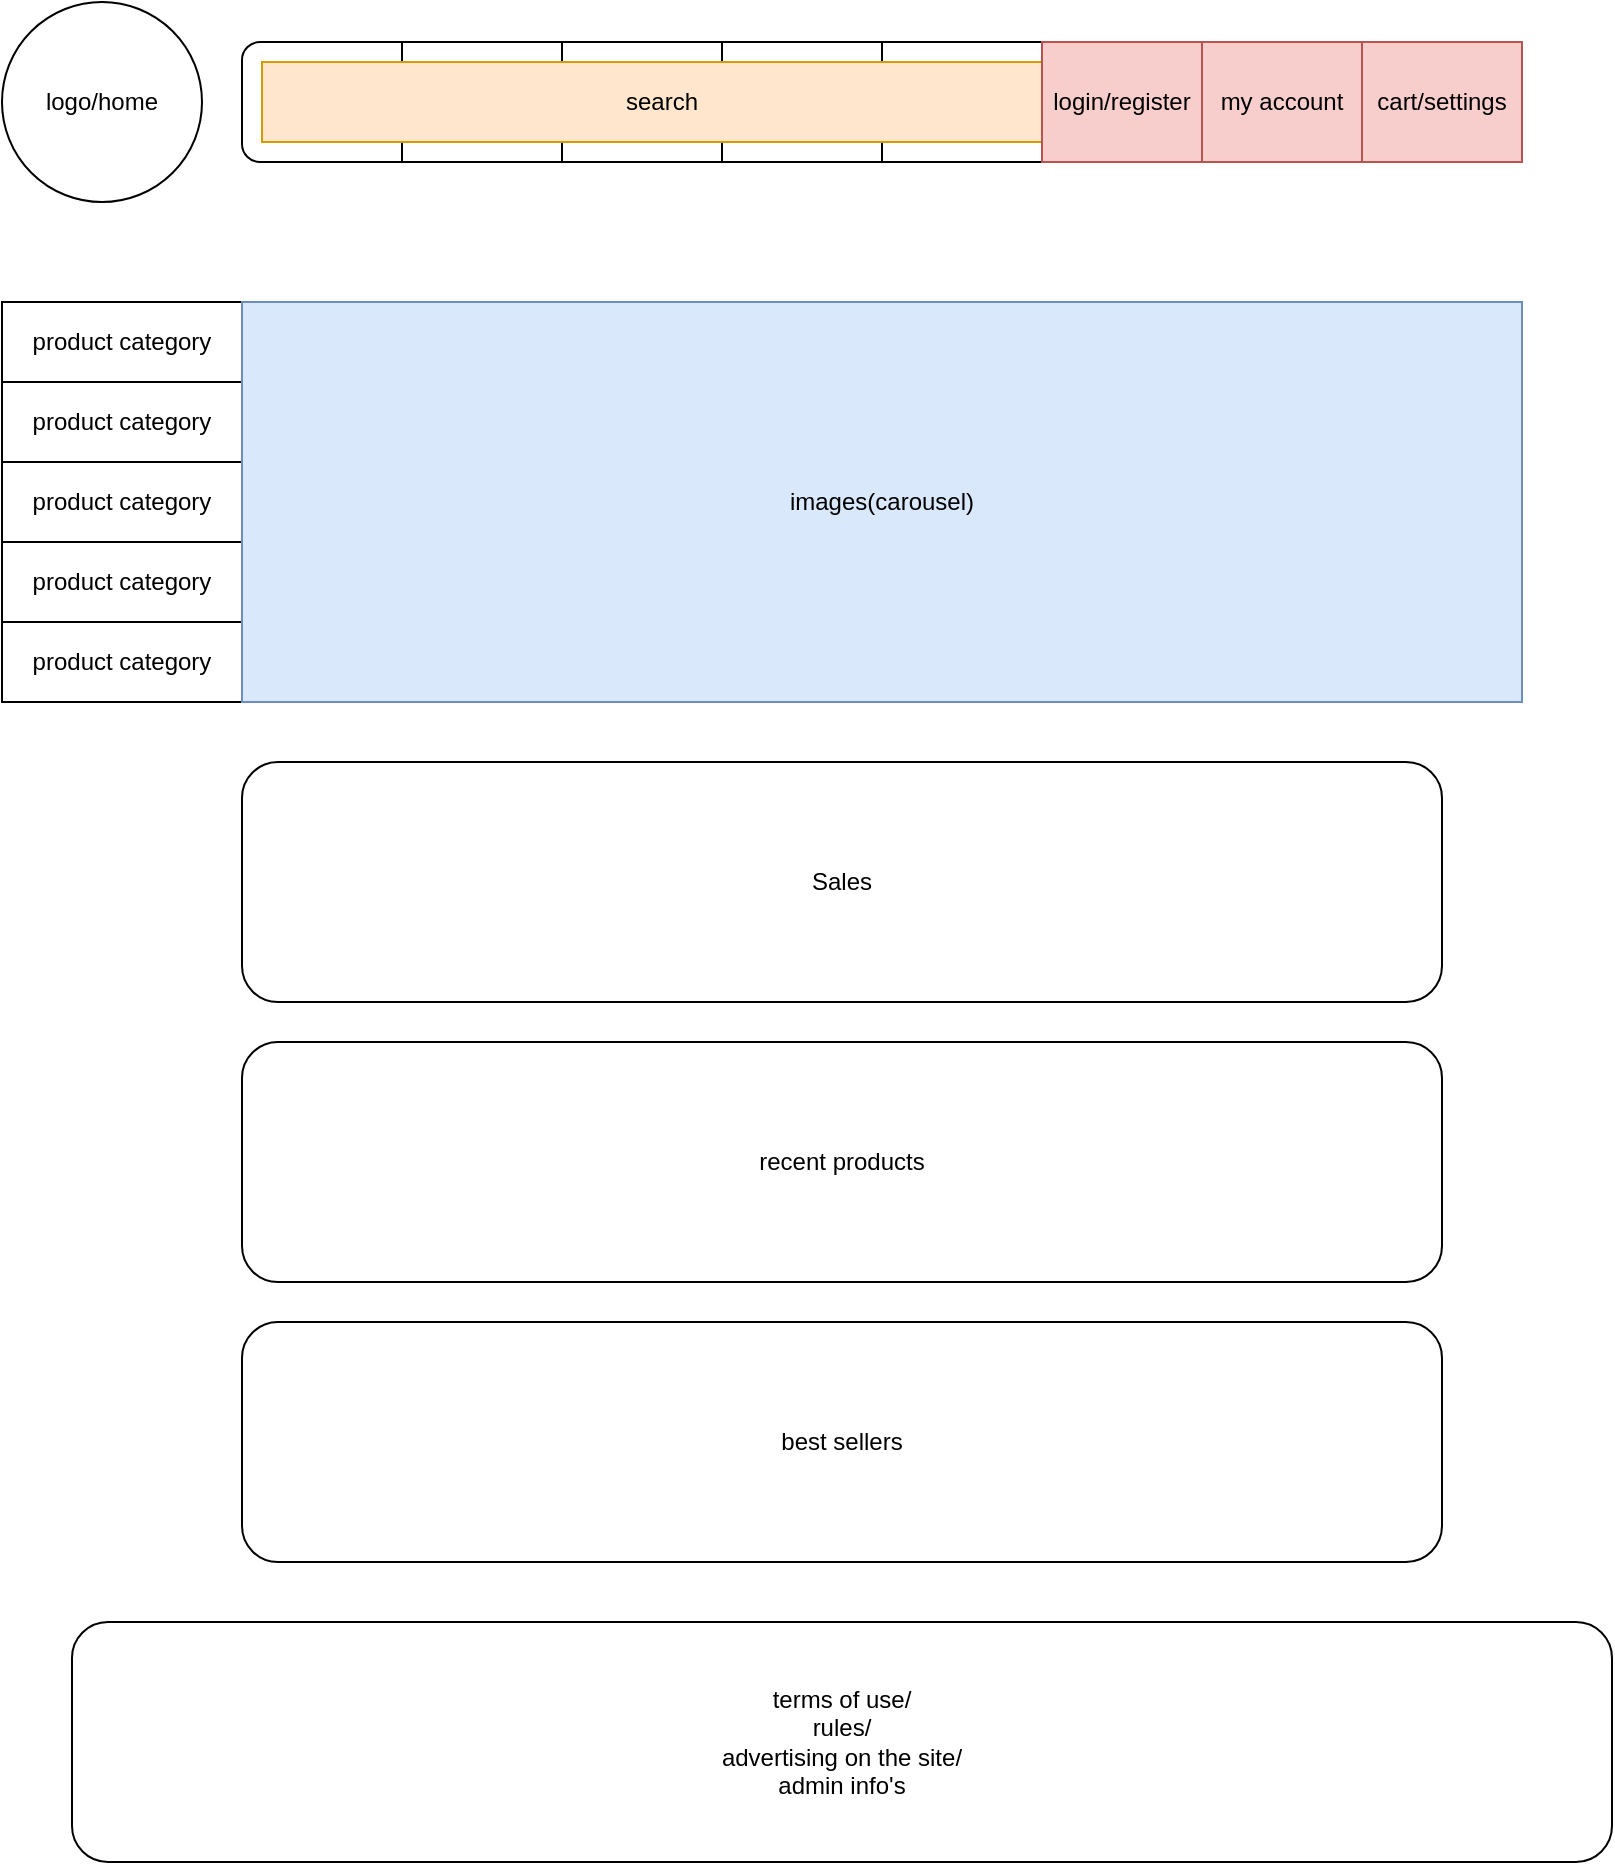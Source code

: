 <mxfile version="14.7.4" type="embed"><diagram id="cBYCK7sG08911_tAd0bc" name="Page-1"><mxGraphModel dx="1630" dy="742" grid="1" gridSize="10" guides="1" tooltips="1" connect="1" arrows="1" fold="1" page="1" pageScale="1" pageWidth="850" pageHeight="1100" math="0" shadow="0"><root><mxCell id="0"/><mxCell id="1" parent="0"/><mxCell id="2" value="logo/home" style="ellipse;whiteSpace=wrap;html=1;aspect=fixed;" parent="1" vertex="1"><mxGeometry x="40" y="10" width="100" height="100" as="geometry"/></mxCell><mxCell id="4" value="Nav Bar" style="rounded=1;whiteSpace=wrap;html=1;" parent="1" vertex="1"><mxGeometry x="160" y="30" width="640" height="60" as="geometry"/></mxCell><mxCell id="6" value="" style="endArrow=none;html=1;entryX=0.25;entryY=0;entryDx=0;entryDy=0;exitX=0.25;exitY=1;exitDx=0;exitDy=0;" parent="1" edge="1"><mxGeometry width="50" height="50" relative="1" as="geometry"><mxPoint x="320.0" y="90" as="sourcePoint"/><mxPoint x="320" y="30" as="targetPoint"/></mxGeometry></mxCell><mxCell id="7" value="" style="endArrow=none;html=1;entryX=0.25;entryY=0;entryDx=0;entryDy=0;exitX=0.25;exitY=1;exitDx=0;exitDy=0;" parent="1" edge="1"><mxGeometry width="50" height="50" relative="1" as="geometry"><mxPoint x="400.0" y="90" as="sourcePoint"/><mxPoint x="400" y="30" as="targetPoint"/></mxGeometry></mxCell><mxCell id="8" value="" style="endArrow=none;html=1;entryX=0.25;entryY=0;entryDx=0;entryDy=0;exitX=0.25;exitY=1;exitDx=0;exitDy=0;" parent="1" edge="1"><mxGeometry width="50" height="50" relative="1" as="geometry"><mxPoint x="480.0" y="90" as="sourcePoint"/><mxPoint x="480.0" y="30" as="targetPoint"/></mxGeometry></mxCell><mxCell id="9" value="" style="endArrow=none;html=1;entryX=0.25;entryY=0;entryDx=0;entryDy=0;exitX=0.25;exitY=1;exitDx=0;exitDy=0;" parent="1" edge="1"><mxGeometry width="50" height="50" relative="1" as="geometry"><mxPoint x="560.0" y="90" as="sourcePoint"/><mxPoint x="560" y="30" as="targetPoint"/></mxGeometry></mxCell><mxCell id="10" value="" style="endArrow=none;html=1;entryX=0.25;entryY=0;entryDx=0;entryDy=0;exitX=0.25;exitY=1;exitDx=0;exitDy=0;" parent="1" edge="1"><mxGeometry width="50" height="50" relative="1" as="geometry"><mxPoint x="640.0" y="90" as="sourcePoint"/><mxPoint x="640" y="30" as="targetPoint"/></mxGeometry></mxCell><mxCell id="12" value="" style="endArrow=none;html=1;entryX=0.25;entryY=0;entryDx=0;entryDy=0;exitX=0.25;exitY=1;exitDx=0;exitDy=0;" parent="1" edge="1"><mxGeometry width="50" height="50" relative="1" as="geometry"><mxPoint x="720.0" y="90.0" as="sourcePoint"/><mxPoint x="720.0" y="30" as="targetPoint"/></mxGeometry></mxCell><mxCell id="13" value="" style="endArrow=none;html=1;entryX=0.25;entryY=0;entryDx=0;entryDy=0;exitX=0.25;exitY=1;exitDx=0;exitDy=0;" parent="1" edge="1"><mxGeometry width="50" height="50" relative="1" as="geometry"><mxPoint x="240.0" y="90.0" as="sourcePoint"/><mxPoint x="240.0" y="30" as="targetPoint"/></mxGeometry></mxCell><mxCell id="14" value="search" style="rounded=0;whiteSpace=wrap;html=1;fillColor=#ffe6cc;strokeColor=#d79b00;" parent="1" vertex="1"><mxGeometry x="170" y="40" width="400" height="40" as="geometry"/></mxCell><mxCell id="15" value="my account" style="rounded=0;whiteSpace=wrap;html=1;fillColor=#f8cecc;strokeColor=#b85450;" parent="1" vertex="1"><mxGeometry x="640" y="30" width="80" height="60" as="geometry"/></mxCell><mxCell id="16" value="cart/settings" style="rounded=0;whiteSpace=wrap;html=1;fillColor=#f8cecc;strokeColor=#b85450;" parent="1" vertex="1"><mxGeometry x="720" y="30" width="80" height="60" as="geometry"/></mxCell><mxCell id="17" value="product category" style="rounded=0;whiteSpace=wrap;html=1;" parent="1" vertex="1"><mxGeometry x="40" y="160" width="120" height="40" as="geometry"/></mxCell><mxCell id="18" value="product category" style="rounded=0;whiteSpace=wrap;html=1;" parent="1" vertex="1"><mxGeometry x="40" y="200" width="120" height="40" as="geometry"/></mxCell><mxCell id="19" value="product category" style="rounded=0;whiteSpace=wrap;html=1;" parent="1" vertex="1"><mxGeometry x="40" y="320" width="120" height="40" as="geometry"/></mxCell><mxCell id="20" value="product category" style="rounded=0;whiteSpace=wrap;html=1;" parent="1" vertex="1"><mxGeometry x="40" y="240" width="120" height="40" as="geometry"/></mxCell><mxCell id="21" value="product category" style="rounded=0;whiteSpace=wrap;html=1;" parent="1" vertex="1"><mxGeometry x="40" y="280" width="120" height="40" as="geometry"/></mxCell><mxCell id="23" value="images(carousel)" style="rounded=0;whiteSpace=wrap;html=1;fillColor=#dae8fc;strokeColor=#6c8ebf;" parent="1" vertex="1"><mxGeometry x="160" y="160" width="640" height="200" as="geometry"/></mxCell><mxCell id="24" value="best sellers" style="rounded=1;whiteSpace=wrap;html=1;" parent="1" vertex="1"><mxGeometry x="160" y="670" width="600" height="120" as="geometry"/></mxCell><mxCell id="25" value="recent products" style="rounded=1;whiteSpace=wrap;html=1;" parent="1" vertex="1"><mxGeometry x="160" y="530" width="600" height="120" as="geometry"/></mxCell><mxCell id="26" value="Sales" style="rounded=1;whiteSpace=wrap;html=1;" parent="1" vertex="1"><mxGeometry x="160" y="390" width="600" height="120" as="geometry"/></mxCell><mxCell id="27" value="terms of use/&lt;br&gt;rules/&lt;br&gt;advertising on the site/&lt;br&gt;admin info's" style="rounded=1;whiteSpace=wrap;html=1;" parent="1" vertex="1"><mxGeometry x="75" y="820" width="770" height="120" as="geometry"/></mxCell><mxCell id="28" value="login/register" style="rounded=0;whiteSpace=wrap;html=1;fillColor=#f8cecc;strokeColor=#b85450;" parent="1" vertex="1"><mxGeometry x="560" y="30" width="80" height="60" as="geometry"/></mxCell></root></mxGraphModel></diagram></mxfile>